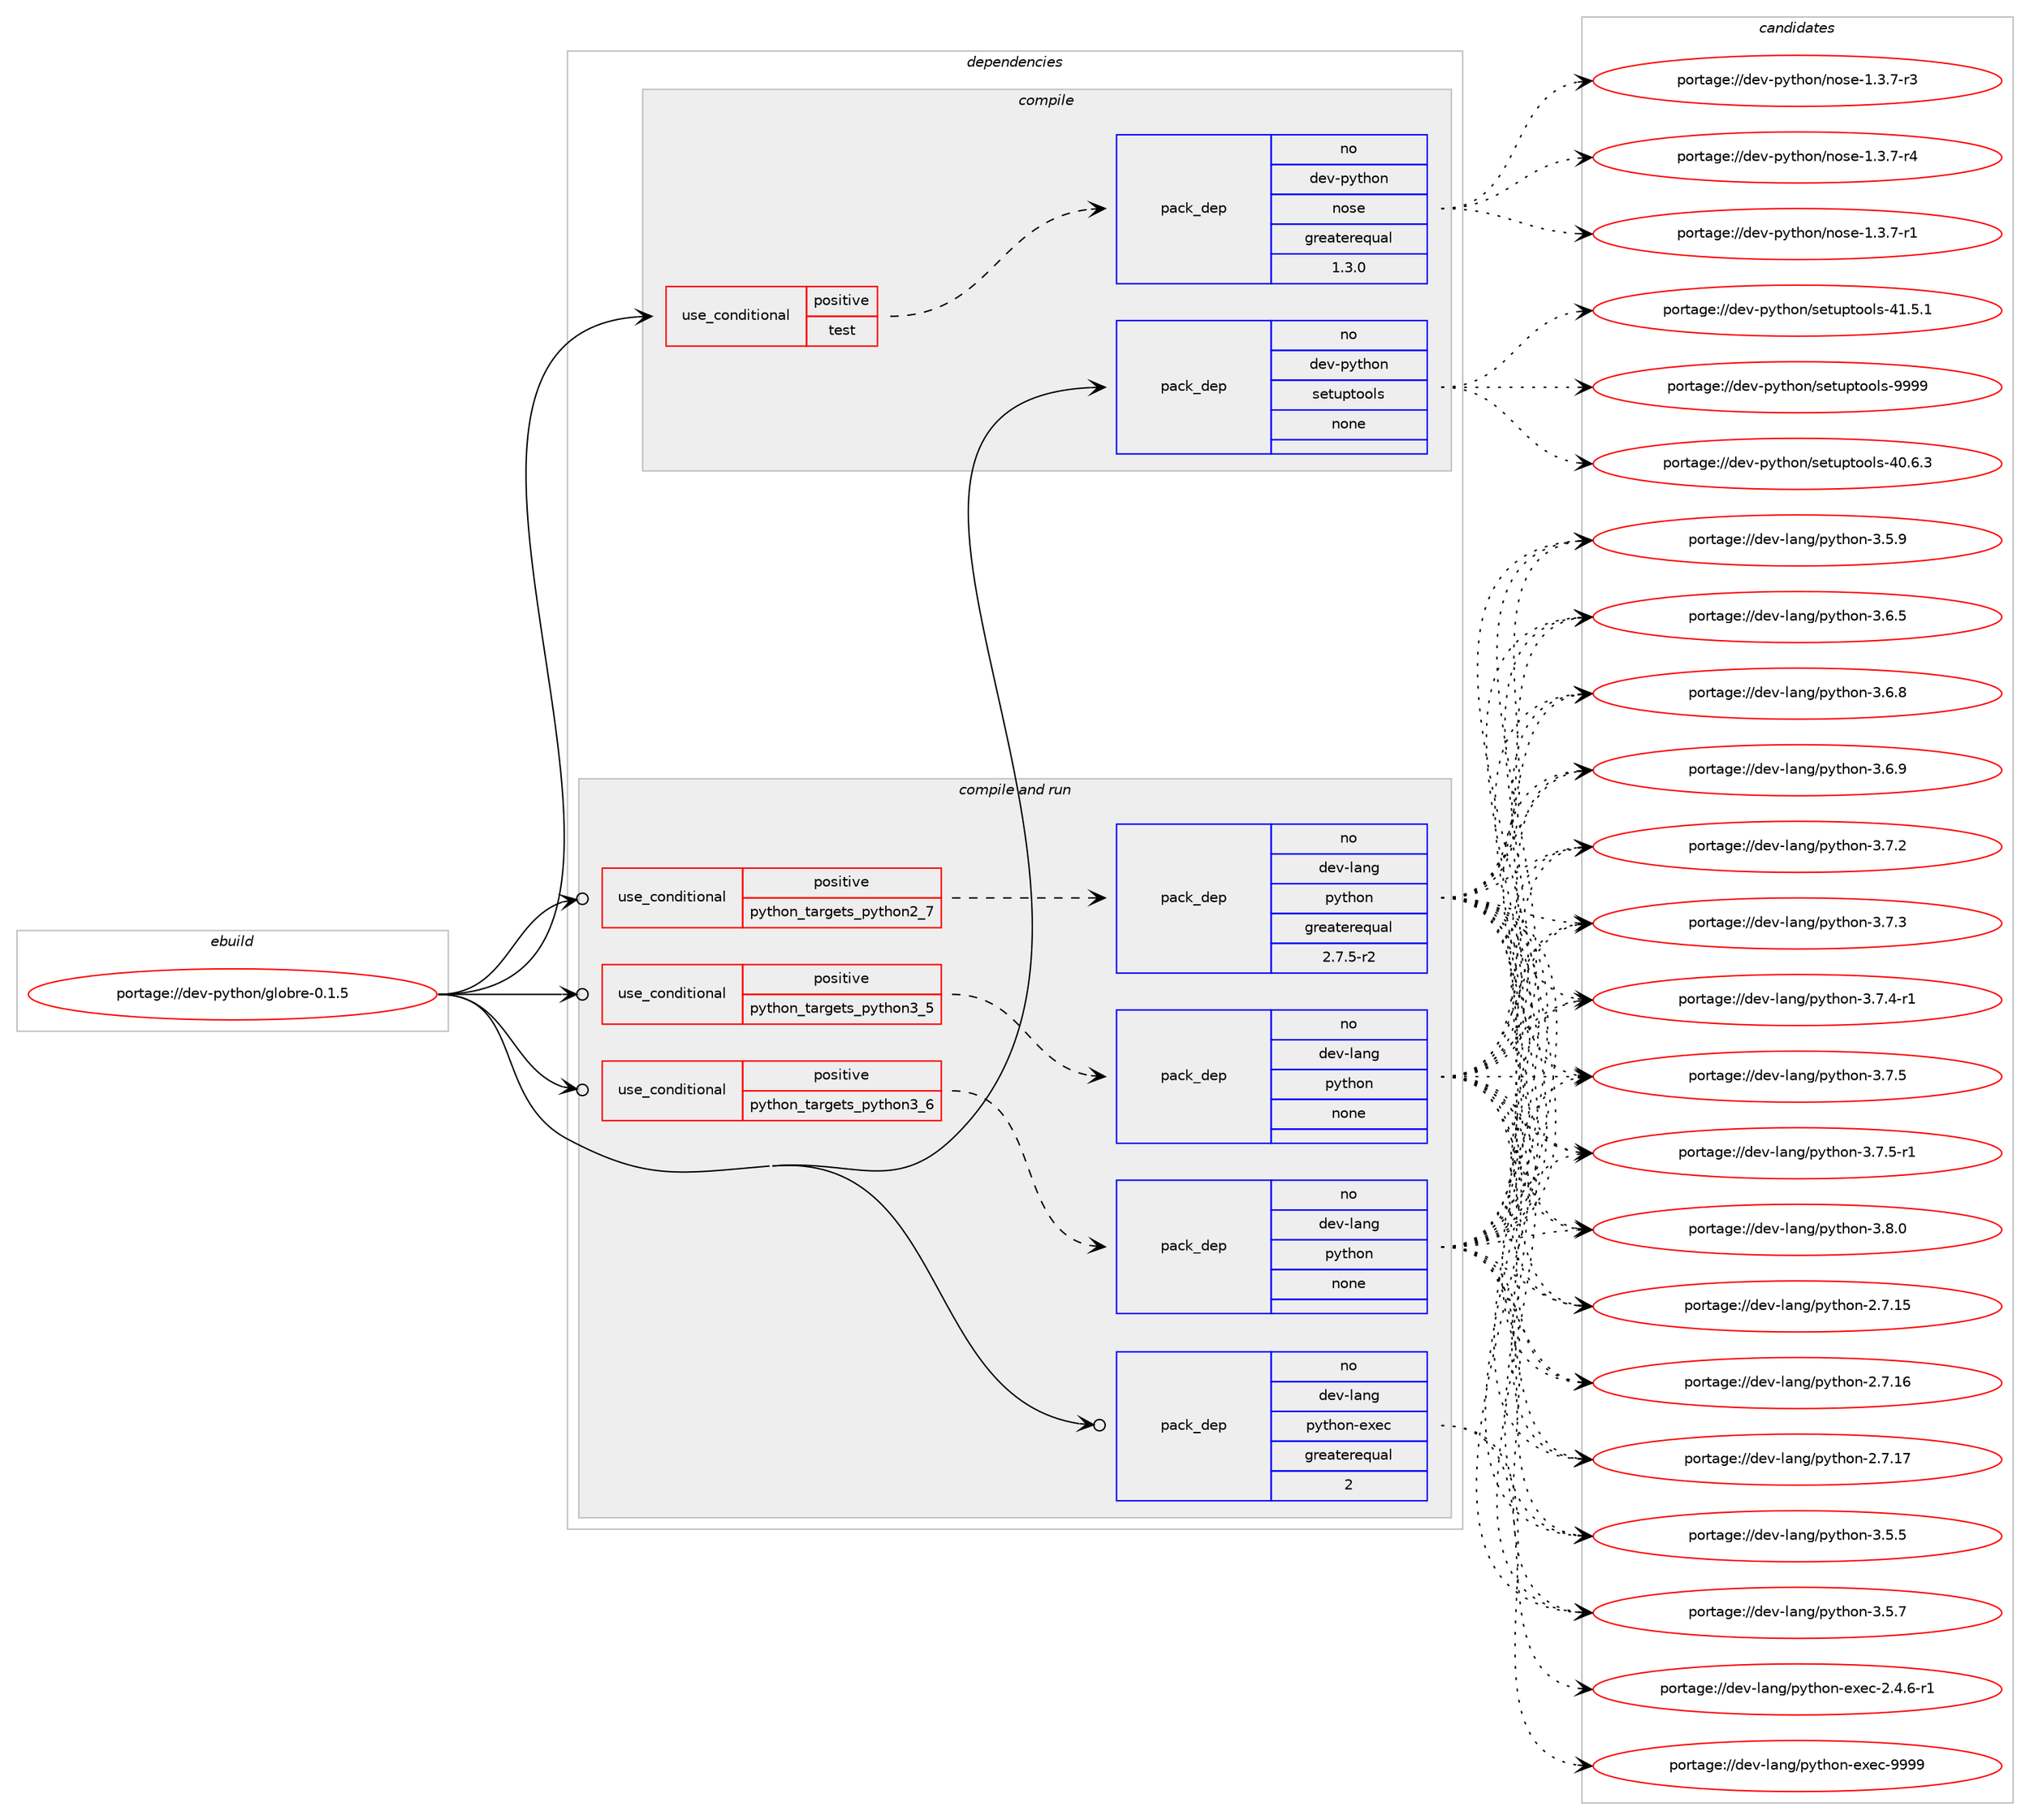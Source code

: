digraph prolog {

# *************
# Graph options
# *************

newrank=true;
concentrate=true;
compound=true;
graph [rankdir=LR,fontname=Helvetica,fontsize=10,ranksep=1.5];#, ranksep=2.5, nodesep=0.2];
edge  [arrowhead=vee];
node  [fontname=Helvetica,fontsize=10];

# **********
# The ebuild
# **********

subgraph cluster_leftcol {
color=gray;
rank=same;
label=<<i>ebuild</i>>;
id [label="portage://dev-python/globre-0.1.5", color=red, width=4, href="../dev-python/globre-0.1.5.svg"];
}

# ****************
# The dependencies
# ****************

subgraph cluster_midcol {
color=gray;
label=<<i>dependencies</i>>;
subgraph cluster_compile {
fillcolor="#eeeeee";
style=filled;
label=<<i>compile</i>>;
subgraph cond29306 {
dependency141655 [label=<<TABLE BORDER="0" CELLBORDER="1" CELLSPACING="0" CELLPADDING="4"><TR><TD ROWSPAN="3" CELLPADDING="10">use_conditional</TD></TR><TR><TD>positive</TD></TR><TR><TD>test</TD></TR></TABLE>>, shape=none, color=red];
subgraph pack109031 {
dependency141656 [label=<<TABLE BORDER="0" CELLBORDER="1" CELLSPACING="0" CELLPADDING="4" WIDTH="220"><TR><TD ROWSPAN="6" CELLPADDING="30">pack_dep</TD></TR><TR><TD WIDTH="110">no</TD></TR><TR><TD>dev-python</TD></TR><TR><TD>nose</TD></TR><TR><TD>greaterequal</TD></TR><TR><TD>1.3.0</TD></TR></TABLE>>, shape=none, color=blue];
}
dependency141655:e -> dependency141656:w [weight=20,style="dashed",arrowhead="vee"];
}
id:e -> dependency141655:w [weight=20,style="solid",arrowhead="vee"];
subgraph pack109032 {
dependency141657 [label=<<TABLE BORDER="0" CELLBORDER="1" CELLSPACING="0" CELLPADDING="4" WIDTH="220"><TR><TD ROWSPAN="6" CELLPADDING="30">pack_dep</TD></TR><TR><TD WIDTH="110">no</TD></TR><TR><TD>dev-python</TD></TR><TR><TD>setuptools</TD></TR><TR><TD>none</TD></TR><TR><TD></TD></TR></TABLE>>, shape=none, color=blue];
}
id:e -> dependency141657:w [weight=20,style="solid",arrowhead="vee"];
}
subgraph cluster_compileandrun {
fillcolor="#eeeeee";
style=filled;
label=<<i>compile and run</i>>;
subgraph cond29307 {
dependency141658 [label=<<TABLE BORDER="0" CELLBORDER="1" CELLSPACING="0" CELLPADDING="4"><TR><TD ROWSPAN="3" CELLPADDING="10">use_conditional</TD></TR><TR><TD>positive</TD></TR><TR><TD>python_targets_python2_7</TD></TR></TABLE>>, shape=none, color=red];
subgraph pack109033 {
dependency141659 [label=<<TABLE BORDER="0" CELLBORDER="1" CELLSPACING="0" CELLPADDING="4" WIDTH="220"><TR><TD ROWSPAN="6" CELLPADDING="30">pack_dep</TD></TR><TR><TD WIDTH="110">no</TD></TR><TR><TD>dev-lang</TD></TR><TR><TD>python</TD></TR><TR><TD>greaterequal</TD></TR><TR><TD>2.7.5-r2</TD></TR></TABLE>>, shape=none, color=blue];
}
dependency141658:e -> dependency141659:w [weight=20,style="dashed",arrowhead="vee"];
}
id:e -> dependency141658:w [weight=20,style="solid",arrowhead="odotvee"];
subgraph cond29308 {
dependency141660 [label=<<TABLE BORDER="0" CELLBORDER="1" CELLSPACING="0" CELLPADDING="4"><TR><TD ROWSPAN="3" CELLPADDING="10">use_conditional</TD></TR><TR><TD>positive</TD></TR><TR><TD>python_targets_python3_5</TD></TR></TABLE>>, shape=none, color=red];
subgraph pack109034 {
dependency141661 [label=<<TABLE BORDER="0" CELLBORDER="1" CELLSPACING="0" CELLPADDING="4" WIDTH="220"><TR><TD ROWSPAN="6" CELLPADDING="30">pack_dep</TD></TR><TR><TD WIDTH="110">no</TD></TR><TR><TD>dev-lang</TD></TR><TR><TD>python</TD></TR><TR><TD>none</TD></TR><TR><TD></TD></TR></TABLE>>, shape=none, color=blue];
}
dependency141660:e -> dependency141661:w [weight=20,style="dashed",arrowhead="vee"];
}
id:e -> dependency141660:w [weight=20,style="solid",arrowhead="odotvee"];
subgraph cond29309 {
dependency141662 [label=<<TABLE BORDER="0" CELLBORDER="1" CELLSPACING="0" CELLPADDING="4"><TR><TD ROWSPAN="3" CELLPADDING="10">use_conditional</TD></TR><TR><TD>positive</TD></TR><TR><TD>python_targets_python3_6</TD></TR></TABLE>>, shape=none, color=red];
subgraph pack109035 {
dependency141663 [label=<<TABLE BORDER="0" CELLBORDER="1" CELLSPACING="0" CELLPADDING="4" WIDTH="220"><TR><TD ROWSPAN="6" CELLPADDING="30">pack_dep</TD></TR><TR><TD WIDTH="110">no</TD></TR><TR><TD>dev-lang</TD></TR><TR><TD>python</TD></TR><TR><TD>none</TD></TR><TR><TD></TD></TR></TABLE>>, shape=none, color=blue];
}
dependency141662:e -> dependency141663:w [weight=20,style="dashed",arrowhead="vee"];
}
id:e -> dependency141662:w [weight=20,style="solid",arrowhead="odotvee"];
subgraph pack109036 {
dependency141664 [label=<<TABLE BORDER="0" CELLBORDER="1" CELLSPACING="0" CELLPADDING="4" WIDTH="220"><TR><TD ROWSPAN="6" CELLPADDING="30">pack_dep</TD></TR><TR><TD WIDTH="110">no</TD></TR><TR><TD>dev-lang</TD></TR><TR><TD>python-exec</TD></TR><TR><TD>greaterequal</TD></TR><TR><TD>2</TD></TR></TABLE>>, shape=none, color=blue];
}
id:e -> dependency141664:w [weight=20,style="solid",arrowhead="odotvee"];
}
subgraph cluster_run {
fillcolor="#eeeeee";
style=filled;
label=<<i>run</i>>;
}
}

# **************
# The candidates
# **************

subgraph cluster_choices {
rank=same;
color=gray;
label=<<i>candidates</i>>;

subgraph choice109031 {
color=black;
nodesep=1;
choiceportage10010111845112121116104111110471101111151014549465146554511449 [label="portage://dev-python/nose-1.3.7-r1", color=red, width=4,href="../dev-python/nose-1.3.7-r1.svg"];
choiceportage10010111845112121116104111110471101111151014549465146554511451 [label="portage://dev-python/nose-1.3.7-r3", color=red, width=4,href="../dev-python/nose-1.3.7-r3.svg"];
choiceportage10010111845112121116104111110471101111151014549465146554511452 [label="portage://dev-python/nose-1.3.7-r4", color=red, width=4,href="../dev-python/nose-1.3.7-r4.svg"];
dependency141656:e -> choiceportage10010111845112121116104111110471101111151014549465146554511449:w [style=dotted,weight="100"];
dependency141656:e -> choiceportage10010111845112121116104111110471101111151014549465146554511451:w [style=dotted,weight="100"];
dependency141656:e -> choiceportage10010111845112121116104111110471101111151014549465146554511452:w [style=dotted,weight="100"];
}
subgraph choice109032 {
color=black;
nodesep=1;
choiceportage100101118451121211161041111104711510111611711211611111110811545524846544651 [label="portage://dev-python/setuptools-40.6.3", color=red, width=4,href="../dev-python/setuptools-40.6.3.svg"];
choiceportage100101118451121211161041111104711510111611711211611111110811545524946534649 [label="portage://dev-python/setuptools-41.5.1", color=red, width=4,href="../dev-python/setuptools-41.5.1.svg"];
choiceportage10010111845112121116104111110471151011161171121161111111081154557575757 [label="portage://dev-python/setuptools-9999", color=red, width=4,href="../dev-python/setuptools-9999.svg"];
dependency141657:e -> choiceportage100101118451121211161041111104711510111611711211611111110811545524846544651:w [style=dotted,weight="100"];
dependency141657:e -> choiceportage100101118451121211161041111104711510111611711211611111110811545524946534649:w [style=dotted,weight="100"];
dependency141657:e -> choiceportage10010111845112121116104111110471151011161171121161111111081154557575757:w [style=dotted,weight="100"];
}
subgraph choice109033 {
color=black;
nodesep=1;
choiceportage10010111845108971101034711212111610411111045504655464953 [label="portage://dev-lang/python-2.7.15", color=red, width=4,href="../dev-lang/python-2.7.15.svg"];
choiceportage10010111845108971101034711212111610411111045504655464954 [label="portage://dev-lang/python-2.7.16", color=red, width=4,href="../dev-lang/python-2.7.16.svg"];
choiceportage10010111845108971101034711212111610411111045504655464955 [label="portage://dev-lang/python-2.7.17", color=red, width=4,href="../dev-lang/python-2.7.17.svg"];
choiceportage100101118451089711010347112121116104111110455146534653 [label="portage://dev-lang/python-3.5.5", color=red, width=4,href="../dev-lang/python-3.5.5.svg"];
choiceportage100101118451089711010347112121116104111110455146534655 [label="portage://dev-lang/python-3.5.7", color=red, width=4,href="../dev-lang/python-3.5.7.svg"];
choiceportage100101118451089711010347112121116104111110455146534657 [label="portage://dev-lang/python-3.5.9", color=red, width=4,href="../dev-lang/python-3.5.9.svg"];
choiceportage100101118451089711010347112121116104111110455146544653 [label="portage://dev-lang/python-3.6.5", color=red, width=4,href="../dev-lang/python-3.6.5.svg"];
choiceportage100101118451089711010347112121116104111110455146544656 [label="portage://dev-lang/python-3.6.8", color=red, width=4,href="../dev-lang/python-3.6.8.svg"];
choiceportage100101118451089711010347112121116104111110455146544657 [label="portage://dev-lang/python-3.6.9", color=red, width=4,href="../dev-lang/python-3.6.9.svg"];
choiceportage100101118451089711010347112121116104111110455146554650 [label="portage://dev-lang/python-3.7.2", color=red, width=4,href="../dev-lang/python-3.7.2.svg"];
choiceportage100101118451089711010347112121116104111110455146554651 [label="portage://dev-lang/python-3.7.3", color=red, width=4,href="../dev-lang/python-3.7.3.svg"];
choiceportage1001011184510897110103471121211161041111104551465546524511449 [label="portage://dev-lang/python-3.7.4-r1", color=red, width=4,href="../dev-lang/python-3.7.4-r1.svg"];
choiceportage100101118451089711010347112121116104111110455146554653 [label="portage://dev-lang/python-3.7.5", color=red, width=4,href="../dev-lang/python-3.7.5.svg"];
choiceportage1001011184510897110103471121211161041111104551465546534511449 [label="portage://dev-lang/python-3.7.5-r1", color=red, width=4,href="../dev-lang/python-3.7.5-r1.svg"];
choiceportage100101118451089711010347112121116104111110455146564648 [label="portage://dev-lang/python-3.8.0", color=red, width=4,href="../dev-lang/python-3.8.0.svg"];
dependency141659:e -> choiceportage10010111845108971101034711212111610411111045504655464953:w [style=dotted,weight="100"];
dependency141659:e -> choiceportage10010111845108971101034711212111610411111045504655464954:w [style=dotted,weight="100"];
dependency141659:e -> choiceportage10010111845108971101034711212111610411111045504655464955:w [style=dotted,weight="100"];
dependency141659:e -> choiceportage100101118451089711010347112121116104111110455146534653:w [style=dotted,weight="100"];
dependency141659:e -> choiceportage100101118451089711010347112121116104111110455146534655:w [style=dotted,weight="100"];
dependency141659:e -> choiceportage100101118451089711010347112121116104111110455146534657:w [style=dotted,weight="100"];
dependency141659:e -> choiceportage100101118451089711010347112121116104111110455146544653:w [style=dotted,weight="100"];
dependency141659:e -> choiceportage100101118451089711010347112121116104111110455146544656:w [style=dotted,weight="100"];
dependency141659:e -> choiceportage100101118451089711010347112121116104111110455146544657:w [style=dotted,weight="100"];
dependency141659:e -> choiceportage100101118451089711010347112121116104111110455146554650:w [style=dotted,weight="100"];
dependency141659:e -> choiceportage100101118451089711010347112121116104111110455146554651:w [style=dotted,weight="100"];
dependency141659:e -> choiceportage1001011184510897110103471121211161041111104551465546524511449:w [style=dotted,weight="100"];
dependency141659:e -> choiceportage100101118451089711010347112121116104111110455146554653:w [style=dotted,weight="100"];
dependency141659:e -> choiceportage1001011184510897110103471121211161041111104551465546534511449:w [style=dotted,weight="100"];
dependency141659:e -> choiceportage100101118451089711010347112121116104111110455146564648:w [style=dotted,weight="100"];
}
subgraph choice109034 {
color=black;
nodesep=1;
choiceportage10010111845108971101034711212111610411111045504655464953 [label="portage://dev-lang/python-2.7.15", color=red, width=4,href="../dev-lang/python-2.7.15.svg"];
choiceportage10010111845108971101034711212111610411111045504655464954 [label="portage://dev-lang/python-2.7.16", color=red, width=4,href="../dev-lang/python-2.7.16.svg"];
choiceportage10010111845108971101034711212111610411111045504655464955 [label="portage://dev-lang/python-2.7.17", color=red, width=4,href="../dev-lang/python-2.7.17.svg"];
choiceportage100101118451089711010347112121116104111110455146534653 [label="portage://dev-lang/python-3.5.5", color=red, width=4,href="../dev-lang/python-3.5.5.svg"];
choiceportage100101118451089711010347112121116104111110455146534655 [label="portage://dev-lang/python-3.5.7", color=red, width=4,href="../dev-lang/python-3.5.7.svg"];
choiceportage100101118451089711010347112121116104111110455146534657 [label="portage://dev-lang/python-3.5.9", color=red, width=4,href="../dev-lang/python-3.5.9.svg"];
choiceportage100101118451089711010347112121116104111110455146544653 [label="portage://dev-lang/python-3.6.5", color=red, width=4,href="../dev-lang/python-3.6.5.svg"];
choiceportage100101118451089711010347112121116104111110455146544656 [label="portage://dev-lang/python-3.6.8", color=red, width=4,href="../dev-lang/python-3.6.8.svg"];
choiceportage100101118451089711010347112121116104111110455146544657 [label="portage://dev-lang/python-3.6.9", color=red, width=4,href="../dev-lang/python-3.6.9.svg"];
choiceportage100101118451089711010347112121116104111110455146554650 [label="portage://dev-lang/python-3.7.2", color=red, width=4,href="../dev-lang/python-3.7.2.svg"];
choiceportage100101118451089711010347112121116104111110455146554651 [label="portage://dev-lang/python-3.7.3", color=red, width=4,href="../dev-lang/python-3.7.3.svg"];
choiceportage1001011184510897110103471121211161041111104551465546524511449 [label="portage://dev-lang/python-3.7.4-r1", color=red, width=4,href="../dev-lang/python-3.7.4-r1.svg"];
choiceportage100101118451089711010347112121116104111110455146554653 [label="portage://dev-lang/python-3.7.5", color=red, width=4,href="../dev-lang/python-3.7.5.svg"];
choiceportage1001011184510897110103471121211161041111104551465546534511449 [label="portage://dev-lang/python-3.7.5-r1", color=red, width=4,href="../dev-lang/python-3.7.5-r1.svg"];
choiceportage100101118451089711010347112121116104111110455146564648 [label="portage://dev-lang/python-3.8.0", color=red, width=4,href="../dev-lang/python-3.8.0.svg"];
dependency141661:e -> choiceportage10010111845108971101034711212111610411111045504655464953:w [style=dotted,weight="100"];
dependency141661:e -> choiceportage10010111845108971101034711212111610411111045504655464954:w [style=dotted,weight="100"];
dependency141661:e -> choiceportage10010111845108971101034711212111610411111045504655464955:w [style=dotted,weight="100"];
dependency141661:e -> choiceportage100101118451089711010347112121116104111110455146534653:w [style=dotted,weight="100"];
dependency141661:e -> choiceportage100101118451089711010347112121116104111110455146534655:w [style=dotted,weight="100"];
dependency141661:e -> choiceportage100101118451089711010347112121116104111110455146534657:w [style=dotted,weight="100"];
dependency141661:e -> choiceportage100101118451089711010347112121116104111110455146544653:w [style=dotted,weight="100"];
dependency141661:e -> choiceportage100101118451089711010347112121116104111110455146544656:w [style=dotted,weight="100"];
dependency141661:e -> choiceportage100101118451089711010347112121116104111110455146544657:w [style=dotted,weight="100"];
dependency141661:e -> choiceportage100101118451089711010347112121116104111110455146554650:w [style=dotted,weight="100"];
dependency141661:e -> choiceportage100101118451089711010347112121116104111110455146554651:w [style=dotted,weight="100"];
dependency141661:e -> choiceportage1001011184510897110103471121211161041111104551465546524511449:w [style=dotted,weight="100"];
dependency141661:e -> choiceportage100101118451089711010347112121116104111110455146554653:w [style=dotted,weight="100"];
dependency141661:e -> choiceportage1001011184510897110103471121211161041111104551465546534511449:w [style=dotted,weight="100"];
dependency141661:e -> choiceportage100101118451089711010347112121116104111110455146564648:w [style=dotted,weight="100"];
}
subgraph choice109035 {
color=black;
nodesep=1;
choiceportage10010111845108971101034711212111610411111045504655464953 [label="portage://dev-lang/python-2.7.15", color=red, width=4,href="../dev-lang/python-2.7.15.svg"];
choiceportage10010111845108971101034711212111610411111045504655464954 [label="portage://dev-lang/python-2.7.16", color=red, width=4,href="../dev-lang/python-2.7.16.svg"];
choiceportage10010111845108971101034711212111610411111045504655464955 [label="portage://dev-lang/python-2.7.17", color=red, width=4,href="../dev-lang/python-2.7.17.svg"];
choiceportage100101118451089711010347112121116104111110455146534653 [label="portage://dev-lang/python-3.5.5", color=red, width=4,href="../dev-lang/python-3.5.5.svg"];
choiceportage100101118451089711010347112121116104111110455146534655 [label="portage://dev-lang/python-3.5.7", color=red, width=4,href="../dev-lang/python-3.5.7.svg"];
choiceportage100101118451089711010347112121116104111110455146534657 [label="portage://dev-lang/python-3.5.9", color=red, width=4,href="../dev-lang/python-3.5.9.svg"];
choiceportage100101118451089711010347112121116104111110455146544653 [label="portage://dev-lang/python-3.6.5", color=red, width=4,href="../dev-lang/python-3.6.5.svg"];
choiceportage100101118451089711010347112121116104111110455146544656 [label="portage://dev-lang/python-3.6.8", color=red, width=4,href="../dev-lang/python-3.6.8.svg"];
choiceportage100101118451089711010347112121116104111110455146544657 [label="portage://dev-lang/python-3.6.9", color=red, width=4,href="../dev-lang/python-3.6.9.svg"];
choiceportage100101118451089711010347112121116104111110455146554650 [label="portage://dev-lang/python-3.7.2", color=red, width=4,href="../dev-lang/python-3.7.2.svg"];
choiceportage100101118451089711010347112121116104111110455146554651 [label="portage://dev-lang/python-3.7.3", color=red, width=4,href="../dev-lang/python-3.7.3.svg"];
choiceportage1001011184510897110103471121211161041111104551465546524511449 [label="portage://dev-lang/python-3.7.4-r1", color=red, width=4,href="../dev-lang/python-3.7.4-r1.svg"];
choiceportage100101118451089711010347112121116104111110455146554653 [label="portage://dev-lang/python-3.7.5", color=red, width=4,href="../dev-lang/python-3.7.5.svg"];
choiceportage1001011184510897110103471121211161041111104551465546534511449 [label="portage://dev-lang/python-3.7.5-r1", color=red, width=4,href="../dev-lang/python-3.7.5-r1.svg"];
choiceportage100101118451089711010347112121116104111110455146564648 [label="portage://dev-lang/python-3.8.0", color=red, width=4,href="../dev-lang/python-3.8.0.svg"];
dependency141663:e -> choiceportage10010111845108971101034711212111610411111045504655464953:w [style=dotted,weight="100"];
dependency141663:e -> choiceportage10010111845108971101034711212111610411111045504655464954:w [style=dotted,weight="100"];
dependency141663:e -> choiceportage10010111845108971101034711212111610411111045504655464955:w [style=dotted,weight="100"];
dependency141663:e -> choiceportage100101118451089711010347112121116104111110455146534653:w [style=dotted,weight="100"];
dependency141663:e -> choiceportage100101118451089711010347112121116104111110455146534655:w [style=dotted,weight="100"];
dependency141663:e -> choiceportage100101118451089711010347112121116104111110455146534657:w [style=dotted,weight="100"];
dependency141663:e -> choiceportage100101118451089711010347112121116104111110455146544653:w [style=dotted,weight="100"];
dependency141663:e -> choiceportage100101118451089711010347112121116104111110455146544656:w [style=dotted,weight="100"];
dependency141663:e -> choiceportage100101118451089711010347112121116104111110455146544657:w [style=dotted,weight="100"];
dependency141663:e -> choiceportage100101118451089711010347112121116104111110455146554650:w [style=dotted,weight="100"];
dependency141663:e -> choiceportage100101118451089711010347112121116104111110455146554651:w [style=dotted,weight="100"];
dependency141663:e -> choiceportage1001011184510897110103471121211161041111104551465546524511449:w [style=dotted,weight="100"];
dependency141663:e -> choiceportage100101118451089711010347112121116104111110455146554653:w [style=dotted,weight="100"];
dependency141663:e -> choiceportage1001011184510897110103471121211161041111104551465546534511449:w [style=dotted,weight="100"];
dependency141663:e -> choiceportage100101118451089711010347112121116104111110455146564648:w [style=dotted,weight="100"];
}
subgraph choice109036 {
color=black;
nodesep=1;
choiceportage10010111845108971101034711212111610411111045101120101994550465246544511449 [label="portage://dev-lang/python-exec-2.4.6-r1", color=red, width=4,href="../dev-lang/python-exec-2.4.6-r1.svg"];
choiceportage10010111845108971101034711212111610411111045101120101994557575757 [label="portage://dev-lang/python-exec-9999", color=red, width=4,href="../dev-lang/python-exec-9999.svg"];
dependency141664:e -> choiceportage10010111845108971101034711212111610411111045101120101994550465246544511449:w [style=dotted,weight="100"];
dependency141664:e -> choiceportage10010111845108971101034711212111610411111045101120101994557575757:w [style=dotted,weight="100"];
}
}

}
